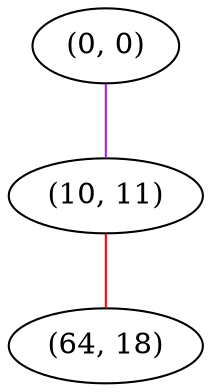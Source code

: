 graph "" {
"(0, 0)";
"(10, 11)";
"(64, 18)";
"(0, 0)" -- "(10, 11)"  [color=purple, key=0, weight=4];
"(10, 11)" -- "(64, 18)"  [color=red, key=0, weight=1];
}
